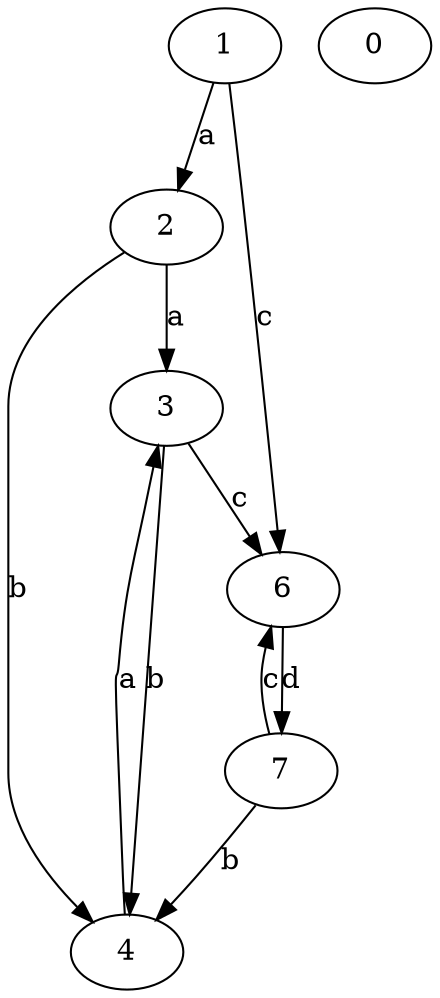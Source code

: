 strict digraph  {
1;
0;
2;
3;
4;
6;
7;
1 -> 2  [label=a];
1 -> 6  [label=c];
2 -> 3  [label=a];
2 -> 4  [label=b];
3 -> 4  [label=b];
3 -> 6  [label=c];
4 -> 3  [label=a];
6 -> 7  [label=d];
7 -> 4  [label=b];
7 -> 6  [label=c];
}
